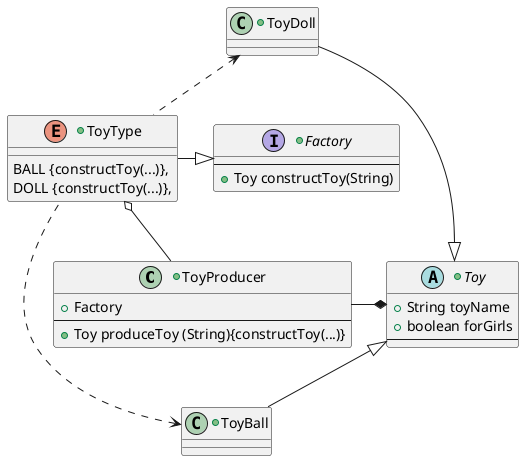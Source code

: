 @startuml

+class ToyProducer{
        +{field} Factory
    --
        +{method} Toy produceToy (String){constructToy(...)}
}

+abstract class Toy{
        +{field} String toyName
        +{field} boolean forGirls
    --
}

+class ToyBall extends Toy{
}

+class ToyDoll extends Toy{
}

+interface Factory{
    --
        +{method} Toy constructToy(String)
}

+enum ToyType{
BALL {constructToy(...)},
DOLL {constructToy(...)},
}

ToyProducer -right-* Toy

ToyProducer -up-o ToyType
ToyType -right-|> Factory
ToyType .up.> ToyBall
ToyType .up.> ToyDoll

@enduml